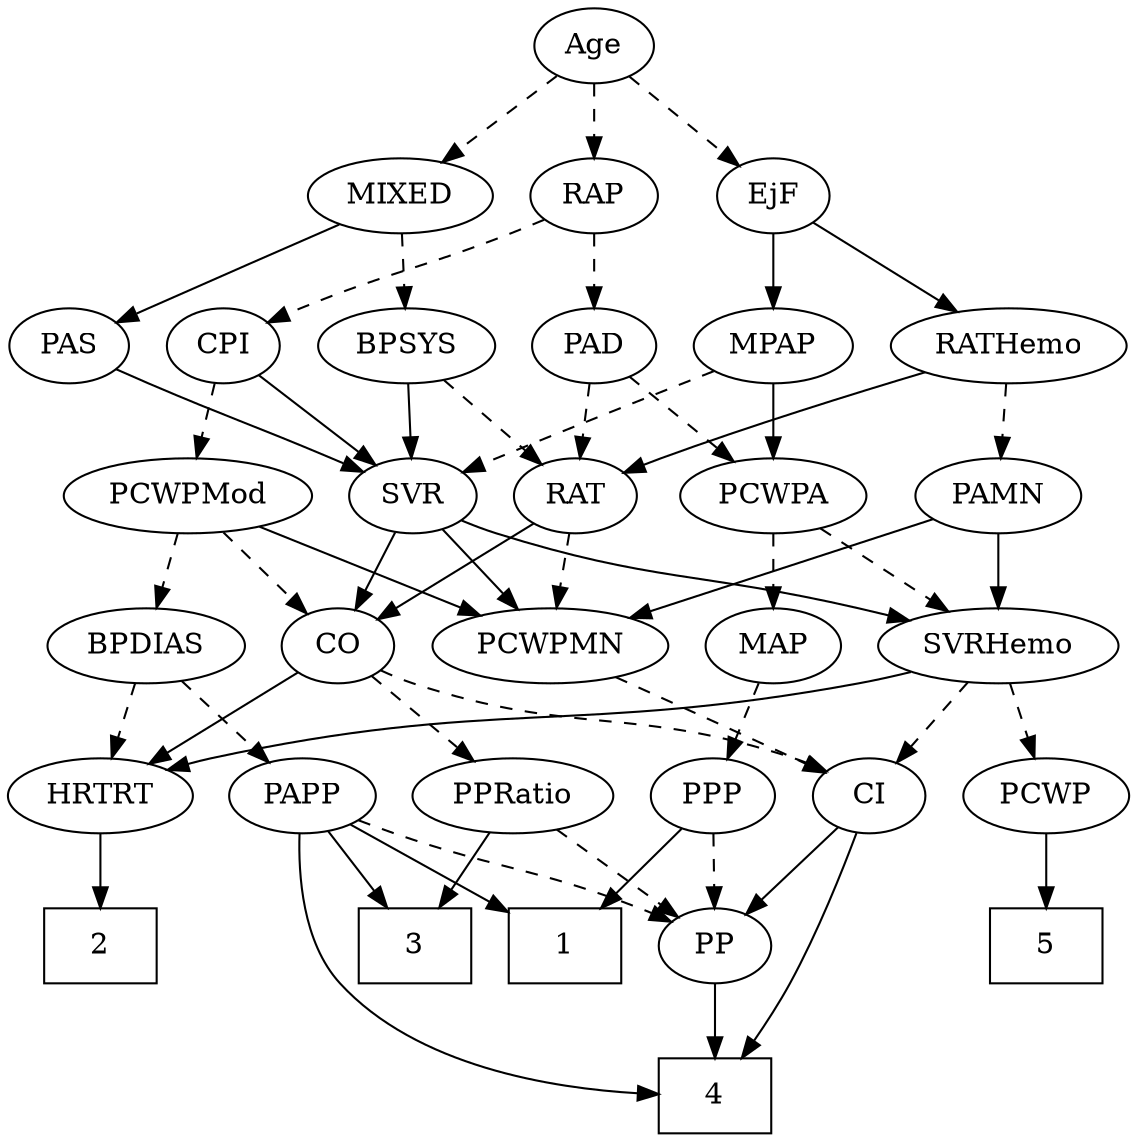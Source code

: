 strict digraph {
	graph [bb="0,0,566.24,540"];
	node [label="\N"];
	1	[height=0.5,
		pos="255.6,90",
		shape=box,
		width=0.75];
	2	[height=0.5,
		pos="526.6,90",
		shape=box,
		width=0.75];
	3	[height=0.5,
		pos="399.6,90",
		shape=box,
		width=0.75];
	4	[height=0.5,
		pos="327.6,18",
		shape=box,
		width=0.75];
	5	[height=0.5,
		pos="111.6,90",
		shape=box,
		width=0.75];
	Age	[height=0.5,
		pos="258.6,522",
		width=0.75];
	EjF	[height=0.5,
		pos="185.6,450",
		width=0.75];
	Age -> EjF	[pos="e,200.35,465.14 243.82,506.83 233.44,496.87 219.35,483.37 207.64,472.14",
		style=dashed];
	RAP	[height=0.5,
		pos="258.6,450",
		width=0.77632];
	Age -> RAP	[pos="e,258.6,468.1 258.6,503.7 258.6,495.98 258.6,486.71 258.6,478.11",
		style=dashed];
	MIXED	[height=0.5,
		pos="344.6,450",
		width=1.1193];
	Age -> MIXED	[pos="e,325.98,466.16 275.18,507.5 287.34,497.61 304.1,483.96 318.1,472.56",
		style=dashed];
	MPAP	[height=0.5,
		pos="110.6,378",
		width=0.97491];
	EjF -> MPAP	[pos="e,126.79,394.11 170.42,434.83 160.03,425.13 146.04,412.08 134.2,401.03",
		style=solid];
	RATHemo	[height=0.5,
		pos="212.6,378",
		width=1.3721];
	EjF -> RATHemo	[pos="e,206.06,395.96 192,432.41 195.11,424.34 198.93,414.43 202.43,405.35",
		style=solid];
	PAD	[height=0.5,
		pos="28.597,378",
		width=0.79437];
	RAP -> PAD	[pos="e,50.817,389.8 236.98,438.18 232.01,435.94 226.68,433.74 221.6,432 154.68,409.12 133.63,418.54 66.597,396 64.482,395.29 62.325,394.5 \
60.166,393.67",
		style=dashed];
	CPI	[height=0.5,
		pos="472.6,378",
		width=0.75];
	RAP -> CPI	[pos="e,451.56,389.76 280.24,438.27 285.21,436.02 290.53,433.79 295.6,432 356.56,410.41 375.74,417.91 436.6,396 438.45,395.33 440.34,394.6 \
442.23,393.83",
		style=dashed];
	BPSYS	[height=0.5,
		pos="317.6,378",
		width=1.0471];
	MIXED -> BPSYS	[pos="e,324.07,395.79 338.06,432.05 334.98,424.06 331.23,414.33 327.78,405.4",
		style=dashed];
	PAS	[height=0.5,
		pos="400.6,378",
		width=0.75];
	MIXED -> PAS	[pos="e,388.45,394.19 357.59,432.76 364.86,423.68 374.04,412.19 382.06,402.18",
		style=solid];
	SVR	[height=0.5,
		pos="370.6,306",
		width=0.77632];
	MPAP -> SVR	[pos="e,349.41,317.75 136.87,366.01 142.65,363.83 148.78,361.7 154.6,360 232.5,337.29 256.43,349.11 333.6,324 335.73,323.31 337.9,322.52 \
340.06,321.69",
		style=dashed];
	PCWPA	[height=0.5,
		pos="103.6,306",
		width=1.1555];
	MPAP -> PCWPA	[pos="e,105.31,324.1 108.87,359.7 108.1,351.98 107.17,342.71 106.31,334.11",
		style=solid];
	RAT	[height=0.5,
		pos="297.6,306",
		width=0.75827];
	BPSYS -> RAT	[pos="e,302.39,323.79 312.76,360.05 310.5,352.14 307.75,342.54 305.22,333.69",
		style=dashed];
	BPSYS -> SVR	[pos="e,358.74,322.67 329.89,360.76 336.61,351.89 345.05,340.74 352.51,330.89",
		style=solid];
	PAD -> RAT	[pos="e,275.91,317.22 50.361,366.22 55.589,363.92 61.218,361.68 66.597,360 149.03,334.18 174.92,349.04 257.6,324 260.54,323.11 263.55,\
322.07 266.54,320.96",
		style=dashed];
	PAD -> PCWPA	[pos="e,86.773,322.7 44.138,362.5 54.247,353.06 67.645,340.56 79.163,329.81",
		style=dashed];
	CO	[height=0.5,
		pos="399.6,234",
		width=0.75];
	PPRatio	[height=0.5,
		pos="348.6,162",
		width=1.1013];
	CO -> PPRatio	[pos="e,360.59,179.47 388.28,217.46 381.92,208.74 373.85,197.65 366.64,187.76",
		style=dashed];
	CI	[height=0.5,
		pos="263.6,162",
		width=0.75];
	CO -> CI	[pos="e,284.45,173.73 378.94,222.37 356.18,210.65 319.35,191.7 293.45,178.37",
		style=dashed];
	HRTRT	[height=0.5,
		pos="526.6,162",
		width=1.1013];
	CO -> HRTRT	[pos="e,502.22,176.43 419.72,221.91 439.48,211.02 469.97,194.21 493.34,181.33",
		style=solid];
	PAS -> SVR	[pos="e,377.66,323.47 393.49,360.41 389.94,352.13 385.57,341.92 381.6,332.66",
		style=solid];
	PAMN	[height=0.5,
		pos="212.6,306",
		width=1.011];
	PCWPMN	[height=0.5,
		pos="304.6,234",
		width=1.3902];
	PAMN -> PCWPMN	[pos="e,284.28,250.46 231.66,290.5 244.51,280.72 261.68,267.65 276.14,256.65",
		style=solid];
	SVRHemo	[height=0.5,
		pos="186.6,234",
		width=1.3902];
	PAMN -> SVRHemo	[pos="e,193.01,252.28 206.3,288.05 203.38,280.18 199.83,270.62 196.55,261.79",
		style=solid];
	RATHemo -> PAMN	[pos="e,212.6,324.1 212.6,359.7 212.6,351.98 212.6,342.71 212.6,334.11",
		style=dashed];
	RATHemo -> RAT	[pos="e,281.25,320.47 231.89,361.12 244.22,350.96 260.31,337.71 273.48,326.86",
		style=solid];
	CPI -> SVR	[pos="e,389.02,319.64 454.36,364.49 438.51,353.6 415.32,337.69 397.36,325.37",
		style=solid];
	PCWPMod	[height=0.5,
		pos="470.6,306",
		width=1.4443];
	CPI -> PCWPMod	[pos="e,471.09,324.1 472.1,359.7 471.88,351.98 471.62,342.71 471.37,334.11",
		style=dashed];
	RAT -> CO	[pos="e,381.52,247.41 315.83,292.49 331.79,281.54 355.16,265.49 373.17,253.14",
		style=solid];
	RAT -> PCWPMN	[pos="e,302.89,252.1 299.33,287.7 300.1,279.98 301.03,270.71 301.89,262.11",
		style=dashed];
	SVR -> CO	[pos="e,392.77,251.47 377.47,288.41 380.86,280.22 385.04,270.14 388.84,260.95",
		style=solid];
	SVR -> PCWPMN	[pos="e,319.96,251.29 356.6,290.15 348.04,281.07 336.88,269.24 327.1,258.87",
		style=solid];
	SVR -> SVRHemo	[pos="e,221.96,246.81 348.82,294.62 343.85,292.36 338.57,290.03 333.6,288 299.76,274.16 260.81,260.2 231.51,250.09",
		style=solid];
	PCWPMod -> CO	[pos="e,414.05,249.25 454.13,288.76 444.37,279.14 431.89,266.84 421.33,256.43",
		style=dashed];
	PCWPMod -> PCWPMN	[pos="e,335.81,248.16 438.98,291.67 412.36,280.44 374.11,264.31 345.22,252.13",
		style=solid];
	BPDIAS	[height=0.5,
		pos="486.6,234",
		width=1.1735];
	PCWPMod -> BPDIAS	[pos="e,482.69,252.1 474.55,287.7 476.32,279.98 478.43,270.71 480.4,262.11",
		style=dashed];
	PCWPA -> SVRHemo	[pos="e,167.94,250.73 122.02,289.46 133.22,280.02 147.72,267.79 160.14,257.32",
		style=dashed];
	MAP	[height=0.5,
		pos="87.597,234",
		width=0.84854];
	PCWPA -> MAP	[pos="e,91.546,252.28 99.724,288.05 97.943,280.26 95.785,270.82 93.787,262.08",
		style=dashed];
	PCWPMN -> CI	[pos="e,273.15,179.31 294.67,216.05 289.77,207.68 283.75,197.4 278.32,188.13",
		style=dashed];
	PCWP	[height=0.5,
		pos="111.6,162",
		width=0.97491];
	SVRHemo -> PCWP	[pos="e,127.87,178.19 169.2,216.76 159.17,207.4 146.42,195.5 135.47,185.28",
		style=dashed];
	SVRHemo -> CI	[pos="e,248.28,176.93 204.07,217.12 214.89,207.28 228.89,194.55 240.61,183.9",
		style=dashed];
	SVRHemo -> HRTRT	[pos="e,497.42,174.31 223.24,221.66 230.6,219.6 238.31,217.61 245.6,216 347.93,193.45 376.99,205.6 478.6,180 481.59,179.25 484.65,178.38 \
487.72,177.45",
		style=solid];
	PAPP	[height=0.5,
		pos="437.6,162",
		width=0.88464];
	BPDIAS -> PAPP	[pos="e,448.79,178.99 474.99,216.41 468.92,207.74 461.38,196.97 454.66,187.38",
		style=dashed];
	BPDIAS -> HRTRT	[pos="e,516.91,179.96 496.08,216.41 500.79,208.16 506.59,198.01 511.87,188.78",
		style=dashed];
	PPP	[height=0.5,
		pos="191.6,162",
		width=0.75];
	MAP -> PPP	[pos="e,173.17,175.4 107.16,219.83 123.44,208.87 146.79,193.16 164.81,181.03",
		style=dashed];
	PP	[height=0.5,
		pos="327.6,90",
		width=0.75];
	PP -> 4	[pos="e,327.6,36.104 327.6,71.697 327.6,63.983 327.6,54.712 327.6,46.112",
		style=solid];
	PPP -> 1	[pos="e,240.02,108.04 205.17,146.15 213.3,137.26 223.83,125.74 233.17,115.53",
		style=solid];
	PPP -> PP	[pos="e,306.75,101.73 212.25,150.37 235.02,138.65 271.84,119.7 297.74,106.37",
		style=dashed];
	PPRatio -> 3	[pos="e,387.12,108.12 360.43,144.76 366.55,136.35 374.18,125.89 381.07,116.44",
		style=solid];
	PPRatio -> PP	[pos="e,332.63,107.79 343.51,144.05 341.12,136.06 338.2,126.33 335.52,117.4",
		style=dashed];
	PCWP -> 5	[pos="e,111.6,108.1 111.6,143.7 111.6,135.98 111.6,126.71 111.6,118.11",
		style=solid];
	CI -> 4	[pos="e,300.4,23.922 247.75,146.98 229.46,129.05 203.83,97.307 219.6,72 235.03,47.229 265.8,33.709 290.56,26.537",
		style=solid];
	CI -> PP	[pos="e,314.04,105.82 277.17,146.15 285.91,136.6 297.43,123.99 307.26,113.25",
		style=solid];
	PAPP -> 1	[pos="e,282.97,104.32 413.18,150.28 408.06,148.13 402.67,145.94 397.6,144 353.93,127.33 339.47,126.67 292.48,108.14",
		style=solid];
	PAPP -> 3	[pos="e,409.07,108.45 428.59,144.41 424.23,136.37 418.88,126.51 413.97,117.47",
		style=solid];
	PAPP -> 4	[pos="e,354.66,24.008 442.08,144.1 446.11,125 449.49,93.75 435.6,72 419.88,47.404 389.14,33.868 364.46,26.646",
		style=solid];
	PAPP -> PP	[pos="e,346.45,103 417.17,148 399.68,136.87 374.36,120.75 355.09,108.5",
		style=dashed];
	HRTRT -> 2	[pos="e,526.6,108.1 526.6,143.7 526.6,135.98 526.6,126.71 526.6,118.11",
		style=solid];
}

